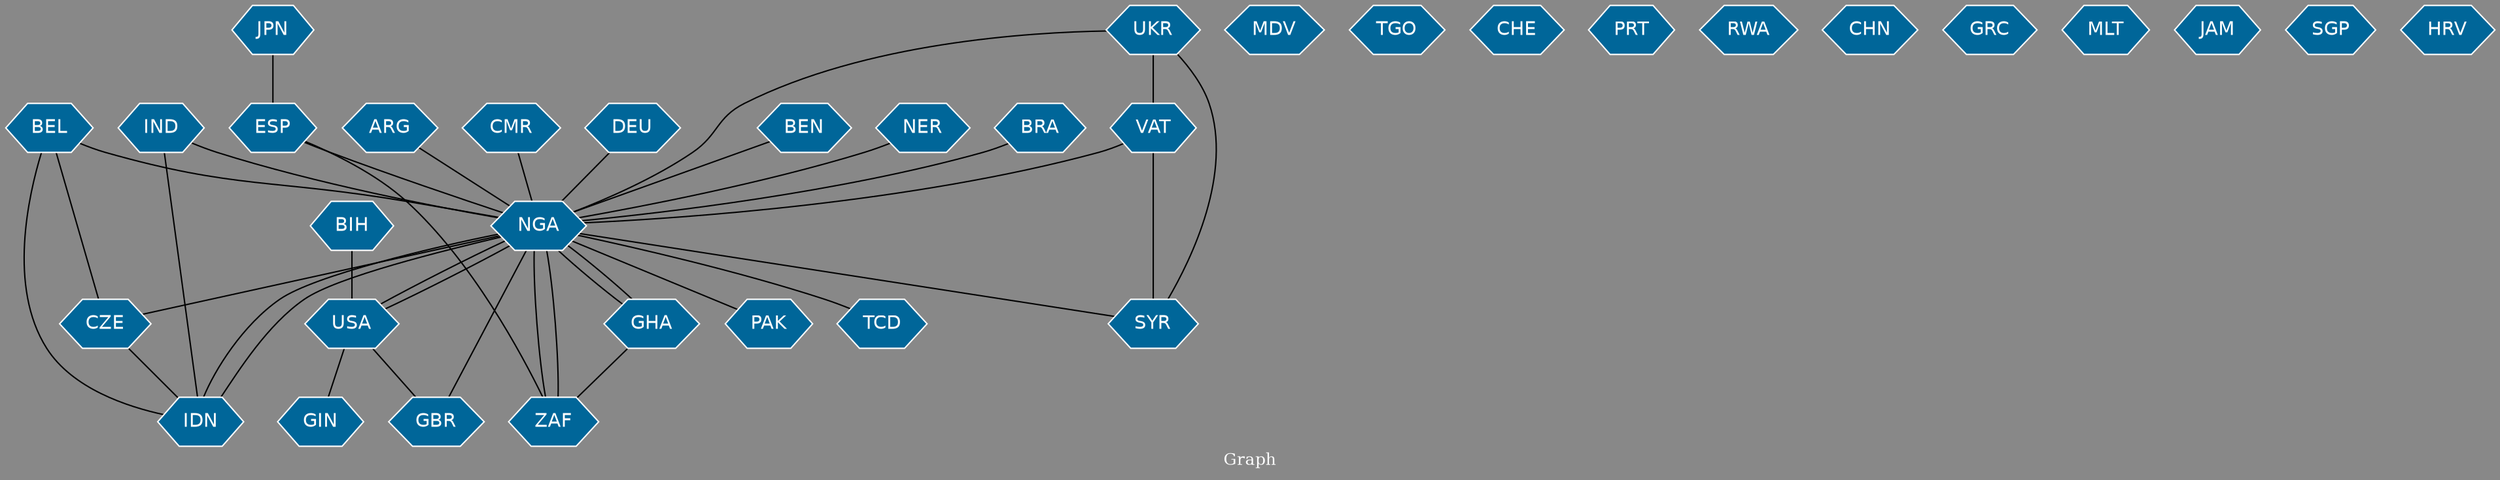 // Countries together in item graph
graph {
	graph [bgcolor="#888888" fontcolor=white fontsize=12 label="Graph" outputorder=edgesfirst overlap=prism]
	node [color=white fillcolor="#006699" fontcolor=white fontname=Helvetica shape=hexagon style=filled]
	edge [arrowhead=open color=black fontcolor=white fontname=Courier fontsize=12]
		NGA [label=NGA]
		USA [label=USA]
		MDV [label=MDV]
		NER [label=NER]
		BEL [label=BEL]
		CZE [label=CZE]
		IDN [label=IDN]
		BRA [label=BRA]
		ARG [label=ARG]
		IND [label=IND]
		TGO [label=TGO]
		CHE [label=CHE]
		PRT [label=PRT]
		CMR [label=CMR]
		RWA [label=RWA]
		ZAF [label=ZAF]
		ESP [label=ESP]
		GBR [label=GBR]
		CHN [label=CHN]
		GRC [label=GRC]
		MLT [label=MLT]
		PAK [label=PAK]
		DEU [label=DEU]
		BEN [label=BEN]
		VAT [label=VAT]
		GIN [label=GIN]
		JAM [label=JAM]
		JPN [label=JPN]
		GHA [label=GHA]
		UKR [label=UKR]
		SYR [label=SYR]
		SGP [label=SGP]
		BIH [label=BIH]
		HRV [label=HRV]
		TCD [label=TCD]
			BEL -- NGA [weight=1]
			NGA -- USA [weight=4]
			BEL -- CZE [weight=1]
			GHA -- ZAF [weight=1]
			UKR -- NGA [weight=1]
			GBR -- NGA [weight=1]
			ESP -- NGA [weight=1]
			BRA -- NGA [weight=1]
			NER -- NGA [weight=1]
			NGA -- CZE [weight=1]
			BIH -- USA [weight=1]
			JPN -- ESP [weight=1]
			GHA -- NGA [weight=1]
			USA -- GBR [weight=1]
			NGA -- ZAF [weight=2]
			ARG -- NGA [weight=1]
			BEN -- NGA [weight=1]
			IND -- NGA [weight=1]
			IND -- IDN [weight=1]
			CZE -- IDN [weight=1]
			VAT -- SYR [weight=1]
			NGA -- GHA [weight=2]
			UKR -- VAT [weight=1]
			ESP -- ZAF [weight=1]
			USA -- NGA [weight=1]
			IDN -- NGA [weight=1]
			NGA -- IDN [weight=2]
			NGA -- SYR [weight=1]
			DEU -- NGA [weight=1]
			CMR -- NGA [weight=1]
			UKR -- SYR [weight=1]
			USA -- GIN [weight=1]
			NGA -- TCD [weight=1]
			VAT -- NGA [weight=1]
			NGA -- PAK [weight=1]
			ZAF -- NGA [weight=1]
			BEL -- IDN [weight=1]
}